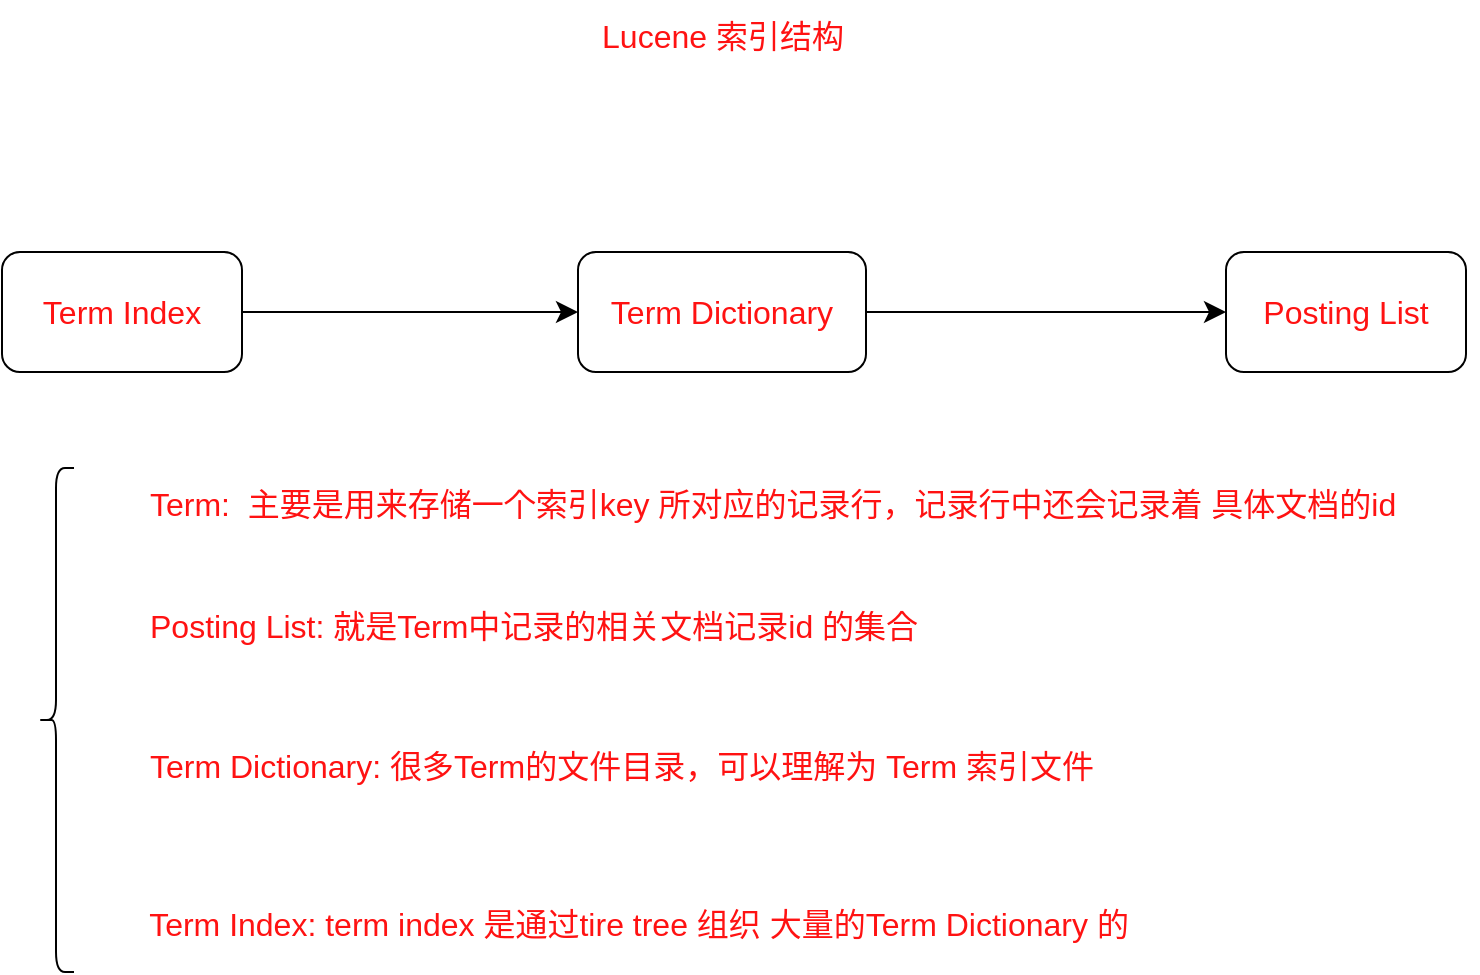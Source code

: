 <mxfile version="21.6.8" type="device">
  <diagram name="第 1 页" id="aHH_PKlhrsn5Y4e_2kX2">
    <mxGraphModel dx="2424" dy="1632" grid="1" gridSize="18" guides="1" tooltips="1" connect="1" arrows="1" fold="1" page="0" pageScale="1" pageWidth="827" pageHeight="1169" math="0" shadow="0">
      <root>
        <mxCell id="0" />
        <mxCell id="1" parent="0" />
        <mxCell id="X9PUomzNVoyu03uZVEVv-6" style="edgeStyle=none;curved=1;rounded=0;orthogonalLoop=1;jettySize=auto;html=1;exitX=1;exitY=0.5;exitDx=0;exitDy=0;entryX=0;entryY=0.5;entryDx=0;entryDy=0;fontFamily=Helvetica;fontSize=16;fontColor=#FF1212;startSize=8;endSize=8;" edge="1" parent="1" source="X9PUomzNVoyu03uZVEVv-2" target="X9PUomzNVoyu03uZVEVv-4">
          <mxGeometry relative="1" as="geometry" />
        </mxCell>
        <mxCell id="X9PUomzNVoyu03uZVEVv-2" value="&lt;font&gt;Term Index&lt;/font&gt;" style="rounded=1;whiteSpace=wrap;html=1;fontSize=16;strokeColor=#000000;fontColor=#FF1212;" vertex="1" parent="1">
          <mxGeometry x="-1080" y="-558" width="120" height="60" as="geometry" />
        </mxCell>
        <mxCell id="X9PUomzNVoyu03uZVEVv-7" style="edgeStyle=none;curved=1;rounded=0;orthogonalLoop=1;jettySize=auto;html=1;exitX=1;exitY=0.5;exitDx=0;exitDy=0;entryX=0;entryY=0.5;entryDx=0;entryDy=0;fontFamily=Helvetica;fontSize=16;fontColor=#FF1212;startSize=8;endSize=8;" edge="1" parent="1" source="X9PUomzNVoyu03uZVEVv-4" target="X9PUomzNVoyu03uZVEVv-5">
          <mxGeometry relative="1" as="geometry" />
        </mxCell>
        <mxCell id="X9PUomzNVoyu03uZVEVv-4" value="Term Dictionary" style="rounded=1;whiteSpace=wrap;html=1;strokeColor=#000000;fontFamily=Helvetica;fontSize=16;fontColor=#FF1212;fillColor=default;" vertex="1" parent="1">
          <mxGeometry x="-792" y="-558" width="144" height="60" as="geometry" />
        </mxCell>
        <mxCell id="X9PUomzNVoyu03uZVEVv-5" value="Posting List" style="rounded=1;whiteSpace=wrap;html=1;strokeColor=#000000;fontFamily=Helvetica;fontSize=16;fontColor=#FF1212;fillColor=default;" vertex="1" parent="1">
          <mxGeometry x="-468" y="-558" width="120" height="60" as="geometry" />
        </mxCell>
        <mxCell id="X9PUomzNVoyu03uZVEVv-8" value="Lucene 索引结构" style="text;html=1;align=center;verticalAlign=middle;resizable=0;points=[];autosize=1;strokeColor=none;fillColor=none;fontSize=16;fontFamily=Helvetica;fontColor=#FF1212;" vertex="1" parent="1">
          <mxGeometry x="-801" y="-684" width="162" height="36" as="geometry" />
        </mxCell>
        <mxCell id="X9PUomzNVoyu03uZVEVv-9" value="" style="shape=curlyBracket;whiteSpace=wrap;html=1;rounded=1;labelPosition=left;verticalLabelPosition=middle;align=right;verticalAlign=middle;strokeColor=#000000;fontFamily=Helvetica;fontSize=16;fontColor=#FF1212;fillColor=default;" vertex="1" parent="1">
          <mxGeometry x="-1062" y="-450" width="18" height="252" as="geometry" />
        </mxCell>
        <mxCell id="X9PUomzNVoyu03uZVEVv-10" value="Term Index: term index 是通过tire tree 组织 大量的Term Dictionary 的" style="text;html=1;align=center;verticalAlign=middle;resizable=0;points=[];autosize=1;strokeColor=none;fillColor=none;fontSize=16;fontFamily=Helvetica;fontColor=#FF1212;" vertex="1" parent="1">
          <mxGeometry x="-1023" y="-240" width="522" height="36" as="geometry" />
        </mxCell>
        <mxCell id="X9PUomzNVoyu03uZVEVv-11" value="Term:&amp;nbsp; 主要是用来存储一个索引key 所对应的记录行，记录行中还会记录着 具体文档的id" style="text;html=1;align=left;verticalAlign=middle;resizable=0;points=[];autosize=1;strokeColor=none;fillColor=none;fontSize=16;fontFamily=Helvetica;fontColor=#FF1212;" vertex="1" parent="1">
          <mxGeometry x="-1008" y="-450" width="666" height="36" as="geometry" />
        </mxCell>
        <mxCell id="X9PUomzNVoyu03uZVEVv-12" value="Posting List: 就是Term中记录的相关文档记录id 的集合" style="text;html=1;align=left;verticalAlign=middle;resizable=0;points=[];autosize=1;strokeColor=none;fillColor=none;fontSize=16;fontFamily=Helvetica;fontColor=#FF1212;" vertex="1" parent="1">
          <mxGeometry x="-1008" y="-389" width="414" height="36" as="geometry" />
        </mxCell>
        <mxCell id="X9PUomzNVoyu03uZVEVv-13" value="Term Dictionary: 很多Term的文件目录，可以理解为 Term 索引文件&amp;nbsp;" style="text;html=1;strokeColor=none;fillColor=none;align=left;verticalAlign=middle;whiteSpace=wrap;rounded=0;fontSize=16;fontFamily=Helvetica;fontColor=#FF1212;" vertex="1" parent="1">
          <mxGeometry x="-1008" y="-316" width="612" height="30" as="geometry" />
        </mxCell>
      </root>
    </mxGraphModel>
  </diagram>
</mxfile>
